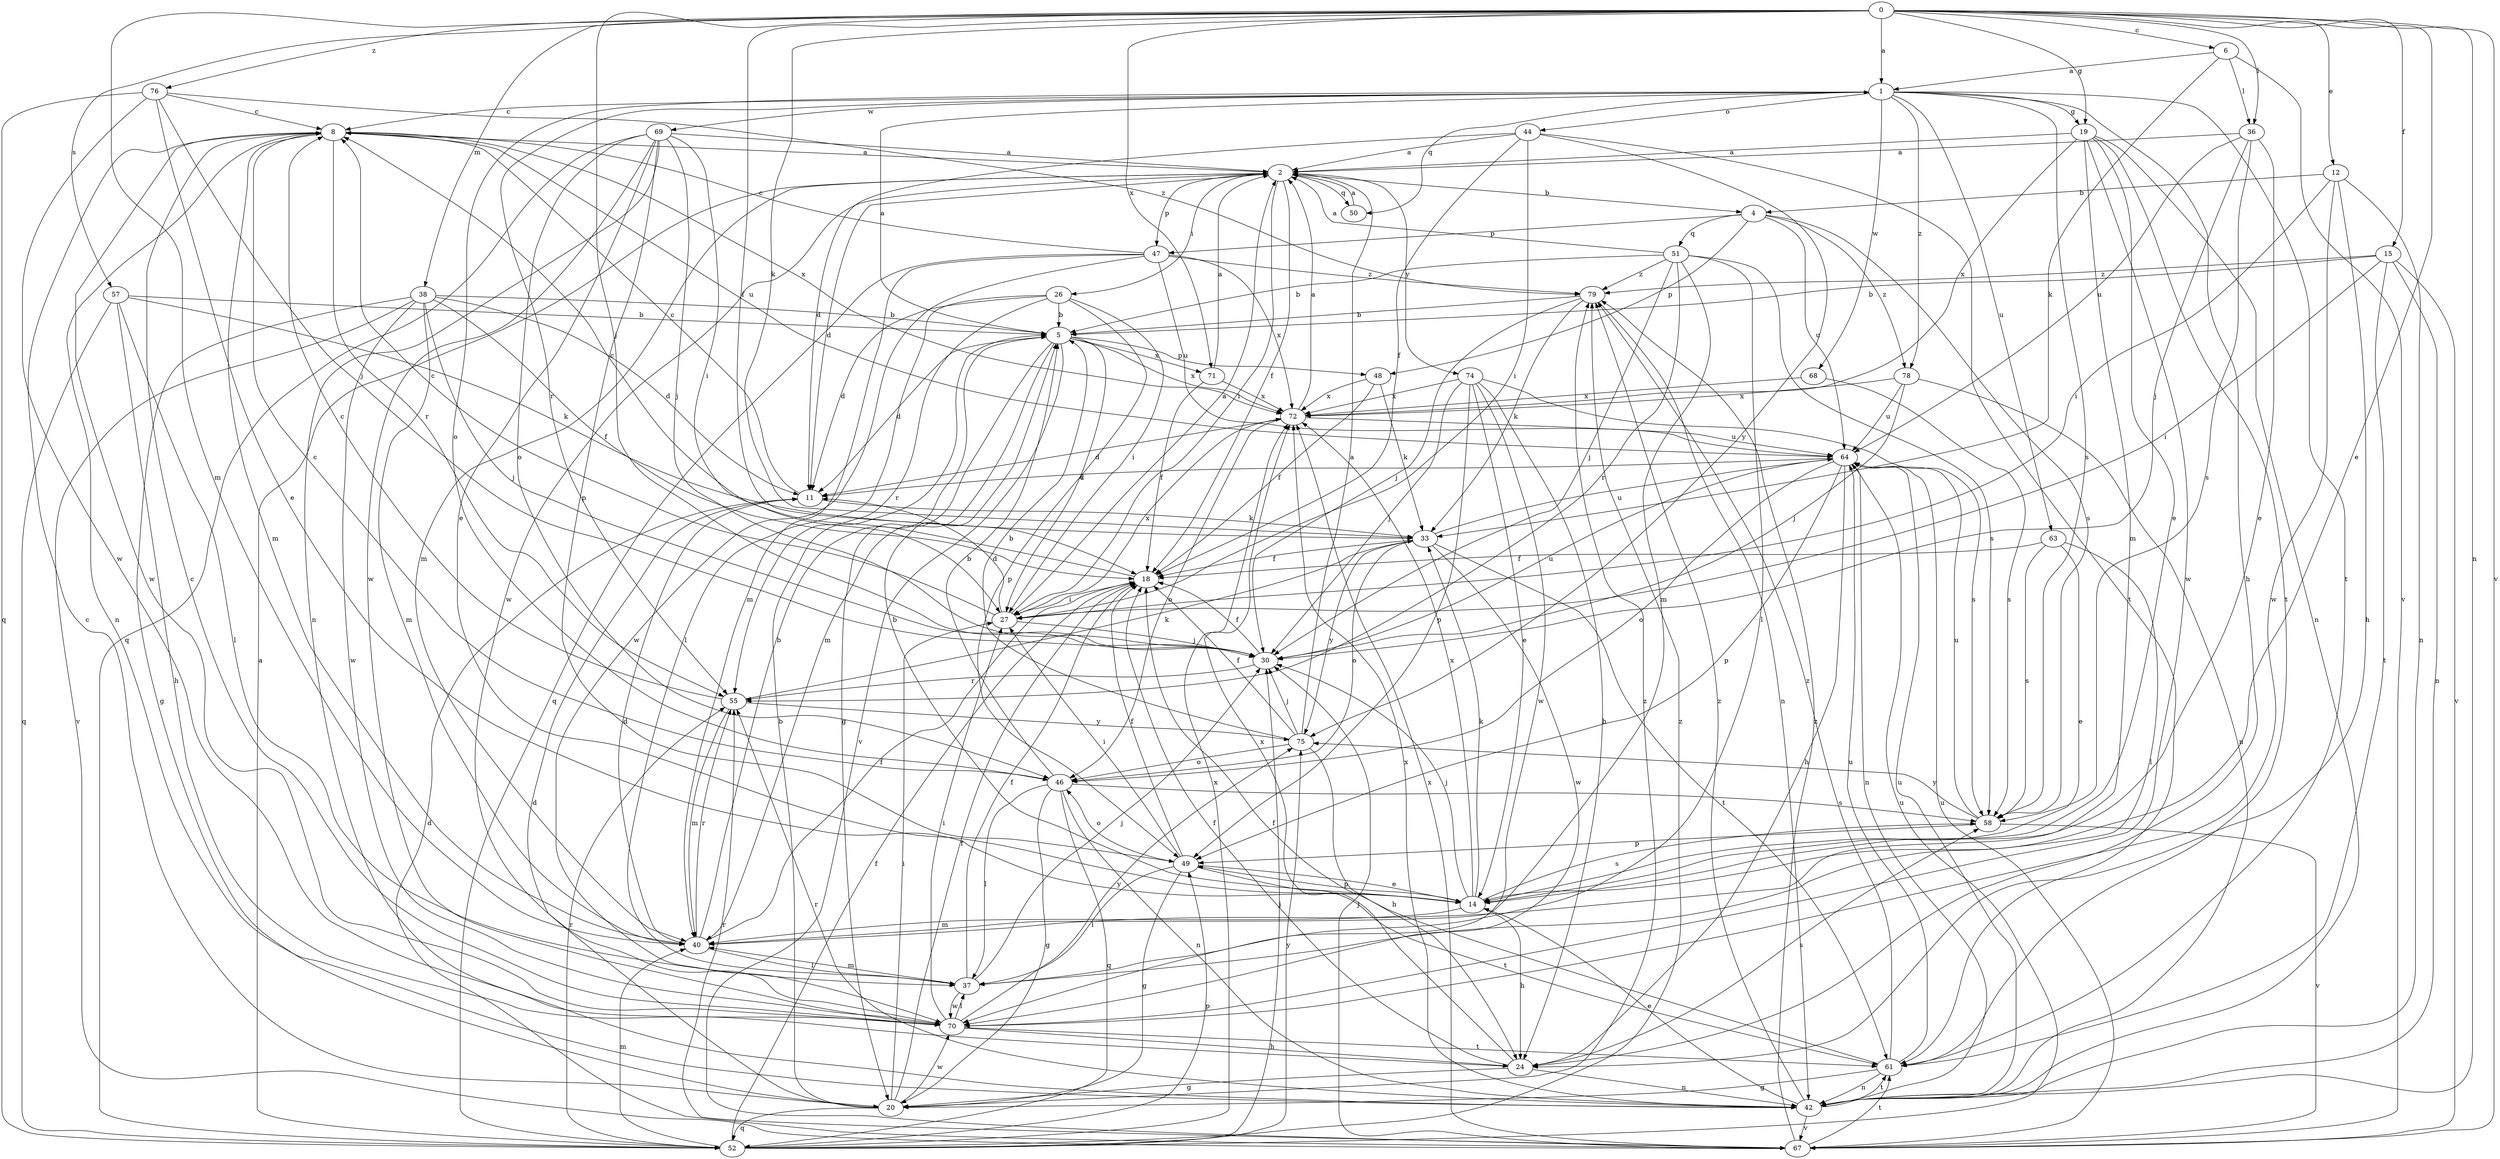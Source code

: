 strict digraph  {
0;
1;
2;
4;
5;
6;
8;
11;
12;
14;
15;
18;
19;
20;
24;
26;
27;
30;
33;
36;
37;
38;
40;
42;
44;
46;
47;
48;
49;
50;
51;
52;
55;
57;
58;
61;
63;
64;
67;
68;
69;
70;
71;
72;
74;
75;
76;
78;
79;
0 -> 1  [label=a];
0 -> 6  [label=c];
0 -> 12  [label=e];
0 -> 14  [label=e];
0 -> 15  [label=f];
0 -> 18  [label=f];
0 -> 19  [label=g];
0 -> 30  [label=j];
0 -> 33  [label=k];
0 -> 36  [label=l];
0 -> 38  [label=m];
0 -> 40  [label=m];
0 -> 42  [label=n];
0 -> 57  [label=s];
0 -> 67  [label=v];
0 -> 71  [label=x];
0 -> 76  [label=z];
1 -> 8  [label=c];
1 -> 19  [label=g];
1 -> 24  [label=h];
1 -> 44  [label=o];
1 -> 46  [label=o];
1 -> 50  [label=q];
1 -> 55  [label=r];
1 -> 58  [label=s];
1 -> 61  [label=t];
1 -> 63  [label=u];
1 -> 68  [label=w];
1 -> 69  [label=w];
1 -> 78  [label=z];
2 -> 4  [label=b];
2 -> 11  [label=d];
2 -> 18  [label=f];
2 -> 26  [label=i];
2 -> 27  [label=i];
2 -> 40  [label=m];
2 -> 47  [label=p];
2 -> 50  [label=q];
2 -> 70  [label=w];
2 -> 74  [label=y];
4 -> 47  [label=p];
4 -> 48  [label=p];
4 -> 51  [label=q];
4 -> 58  [label=s];
4 -> 64  [label=u];
4 -> 78  [label=z];
5 -> 1  [label=a];
5 -> 11  [label=d];
5 -> 20  [label=g];
5 -> 27  [label=i];
5 -> 40  [label=m];
5 -> 48  [label=p];
5 -> 67  [label=v];
5 -> 71  [label=x];
5 -> 72  [label=x];
6 -> 1  [label=a];
6 -> 33  [label=k];
6 -> 36  [label=l];
6 -> 67  [label=v];
8 -> 2  [label=a];
8 -> 40  [label=m];
8 -> 42  [label=n];
8 -> 55  [label=r];
8 -> 64  [label=u];
8 -> 70  [label=w];
8 -> 72  [label=x];
11 -> 8  [label=c];
11 -> 33  [label=k];
12 -> 4  [label=b];
12 -> 24  [label=h];
12 -> 27  [label=i];
12 -> 42  [label=n];
12 -> 70  [label=w];
14 -> 5  [label=b];
14 -> 24  [label=h];
14 -> 30  [label=j];
14 -> 33  [label=k];
14 -> 40  [label=m];
14 -> 49  [label=p];
14 -> 58  [label=s];
14 -> 72  [label=x];
15 -> 5  [label=b];
15 -> 27  [label=i];
15 -> 42  [label=n];
15 -> 61  [label=t];
15 -> 67  [label=v];
15 -> 79  [label=z];
18 -> 8  [label=c];
18 -> 27  [label=i];
19 -> 2  [label=a];
19 -> 14  [label=e];
19 -> 40  [label=m];
19 -> 42  [label=n];
19 -> 61  [label=t];
19 -> 70  [label=w];
19 -> 72  [label=x];
20 -> 5  [label=b];
20 -> 8  [label=c];
20 -> 11  [label=d];
20 -> 18  [label=f];
20 -> 27  [label=i];
20 -> 52  [label=q];
20 -> 70  [label=w];
20 -> 79  [label=z];
24 -> 18  [label=f];
24 -> 20  [label=g];
24 -> 42  [label=n];
24 -> 58  [label=s];
24 -> 72  [label=x];
26 -> 5  [label=b];
26 -> 11  [label=d];
26 -> 27  [label=i];
26 -> 37  [label=l];
26 -> 49  [label=p];
26 -> 55  [label=r];
27 -> 2  [label=a];
27 -> 8  [label=c];
27 -> 11  [label=d];
27 -> 30  [label=j];
27 -> 72  [label=x];
30 -> 18  [label=f];
30 -> 55  [label=r];
30 -> 64  [label=u];
33 -> 18  [label=f];
33 -> 46  [label=o];
33 -> 61  [label=t];
33 -> 64  [label=u];
33 -> 70  [label=w];
33 -> 75  [label=y];
36 -> 2  [label=a];
36 -> 14  [label=e];
36 -> 30  [label=j];
36 -> 58  [label=s];
36 -> 64  [label=u];
37 -> 18  [label=f];
37 -> 30  [label=j];
37 -> 40  [label=m];
37 -> 70  [label=w];
38 -> 5  [label=b];
38 -> 11  [label=d];
38 -> 18  [label=f];
38 -> 20  [label=g];
38 -> 30  [label=j];
38 -> 40  [label=m];
38 -> 67  [label=v];
38 -> 70  [label=w];
40 -> 5  [label=b];
40 -> 11  [label=d];
40 -> 18  [label=f];
40 -> 37  [label=l];
40 -> 55  [label=r];
42 -> 14  [label=e];
42 -> 55  [label=r];
42 -> 61  [label=t];
42 -> 64  [label=u];
42 -> 67  [label=v];
42 -> 72  [label=x];
42 -> 79  [label=z];
44 -> 2  [label=a];
44 -> 11  [label=d];
44 -> 18  [label=f];
44 -> 27  [label=i];
44 -> 61  [label=t];
44 -> 75  [label=y];
46 -> 5  [label=b];
46 -> 8  [label=c];
46 -> 20  [label=g];
46 -> 37  [label=l];
46 -> 42  [label=n];
46 -> 52  [label=q];
46 -> 58  [label=s];
47 -> 8  [label=c];
47 -> 40  [label=m];
47 -> 52  [label=q];
47 -> 64  [label=u];
47 -> 70  [label=w];
47 -> 72  [label=x];
47 -> 79  [label=z];
48 -> 18  [label=f];
48 -> 33  [label=k];
48 -> 72  [label=x];
49 -> 14  [label=e];
49 -> 18  [label=f];
49 -> 20  [label=g];
49 -> 27  [label=i];
49 -> 37  [label=l];
49 -> 46  [label=o];
49 -> 61  [label=t];
50 -> 2  [label=a];
51 -> 2  [label=a];
51 -> 5  [label=b];
51 -> 30  [label=j];
51 -> 37  [label=l];
51 -> 40  [label=m];
51 -> 55  [label=r];
51 -> 58  [label=s];
51 -> 79  [label=z];
52 -> 2  [label=a];
52 -> 18  [label=f];
52 -> 30  [label=j];
52 -> 40  [label=m];
52 -> 49  [label=p];
52 -> 55  [label=r];
52 -> 64  [label=u];
52 -> 72  [label=x];
52 -> 75  [label=y];
52 -> 79  [label=z];
55 -> 8  [label=c];
55 -> 33  [label=k];
55 -> 40  [label=m];
55 -> 75  [label=y];
57 -> 5  [label=b];
57 -> 24  [label=h];
57 -> 33  [label=k];
57 -> 37  [label=l];
57 -> 52  [label=q];
58 -> 49  [label=p];
58 -> 64  [label=u];
58 -> 67  [label=v];
58 -> 75  [label=y];
61 -> 18  [label=f];
61 -> 20  [label=g];
61 -> 42  [label=n];
61 -> 64  [label=u];
61 -> 79  [label=z];
63 -> 14  [label=e];
63 -> 18  [label=f];
63 -> 37  [label=l];
63 -> 58  [label=s];
64 -> 11  [label=d];
64 -> 24  [label=h];
64 -> 42  [label=n];
64 -> 46  [label=o];
64 -> 49  [label=p];
67 -> 11  [label=d];
67 -> 30  [label=j];
67 -> 55  [label=r];
67 -> 61  [label=t];
67 -> 64  [label=u];
67 -> 72  [label=x];
67 -> 79  [label=z];
68 -> 58  [label=s];
68 -> 72  [label=x];
69 -> 2  [label=a];
69 -> 14  [label=e];
69 -> 27  [label=i];
69 -> 30  [label=j];
69 -> 42  [label=n];
69 -> 46  [label=o];
69 -> 49  [label=p];
69 -> 52  [label=q];
69 -> 70  [label=w];
70 -> 8  [label=c];
70 -> 24  [label=h];
70 -> 27  [label=i];
70 -> 37  [label=l];
70 -> 61  [label=t];
70 -> 75  [label=y];
71 -> 2  [label=a];
71 -> 18  [label=f];
71 -> 72  [label=x];
72 -> 2  [label=a];
72 -> 11  [label=d];
72 -> 46  [label=o];
72 -> 64  [label=u];
74 -> 14  [label=e];
74 -> 24  [label=h];
74 -> 30  [label=j];
74 -> 49  [label=p];
74 -> 58  [label=s];
74 -> 70  [label=w];
74 -> 72  [label=x];
75 -> 2  [label=a];
75 -> 5  [label=b];
75 -> 18  [label=f];
75 -> 24  [label=h];
75 -> 30  [label=j];
75 -> 46  [label=o];
76 -> 8  [label=c];
76 -> 14  [label=e];
76 -> 30  [label=j];
76 -> 52  [label=q];
76 -> 70  [label=w];
76 -> 79  [label=z];
78 -> 30  [label=j];
78 -> 42  [label=n];
78 -> 64  [label=u];
78 -> 72  [label=x];
79 -> 5  [label=b];
79 -> 30  [label=j];
79 -> 33  [label=k];
79 -> 42  [label=n];
}
